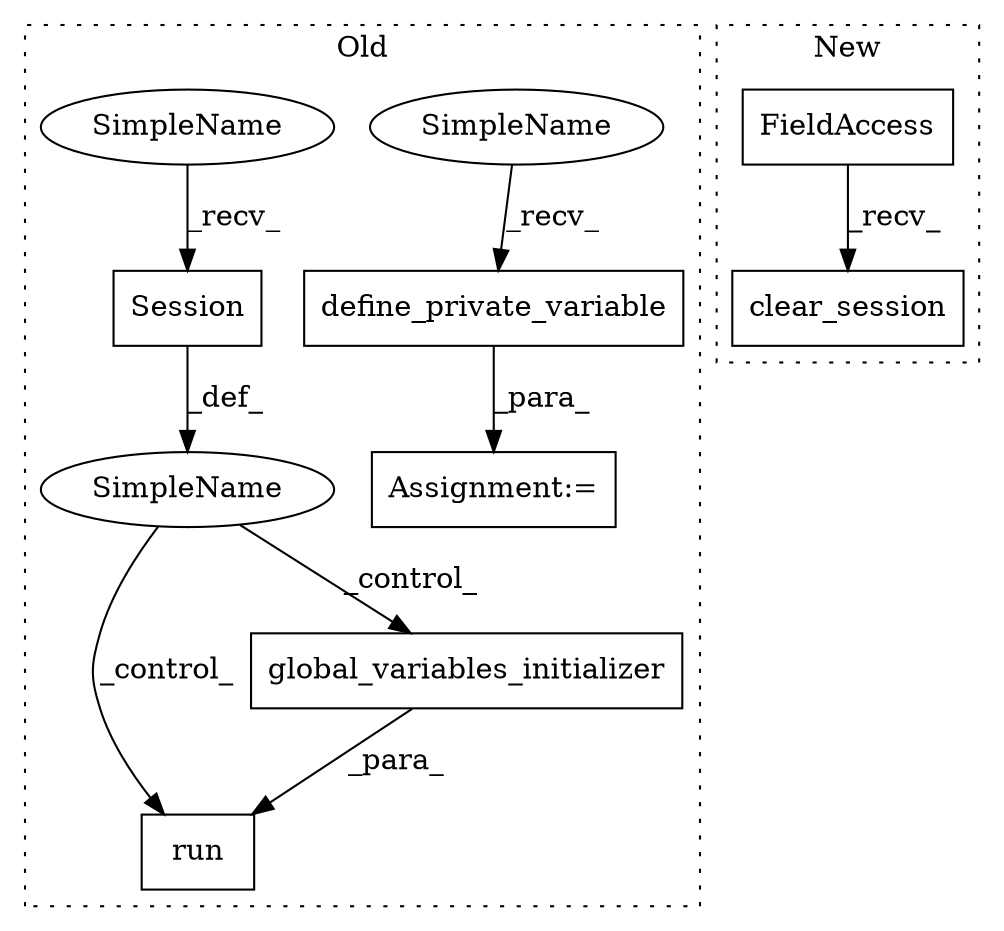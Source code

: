digraph G {
subgraph cluster0 {
1 [label="run" a="32" s="6215,6260" l="4,1" shape="box"];
4 [label="global_variables_initializer" a="32" s="6230" l="30" shape="box"];
5 [label="SimpleName" a="42" s="" l="" shape="ellipse"];
6 [label="Session" a="32" s="6175" l="9" shape="box"];
7 [label="define_private_variable" a="32" s="6105,6139" l="24,1" shape="box"];
8 [label="Assignment:=" a="7" s="6091" l="1" shape="box"];
9 [label="SimpleName" a="42" s="6092" l="12" shape="ellipse"];
10 [label="SimpleName" a="42" s="6162" l="12" shape="ellipse"];
label = "Old";
style="dotted";
}
subgraph cluster1 {
2 [label="clear_session" a="32" s="6741" l="15" shape="box"];
3 [label="FieldAccess" a="22" s="6714" l="26" shape="box"];
label = "New";
style="dotted";
}
3 -> 2 [label="_recv_"];
4 -> 1 [label="_para_"];
5 -> 1 [label="_control_"];
5 -> 4 [label="_control_"];
6 -> 5 [label="_def_"];
7 -> 8 [label="_para_"];
9 -> 7 [label="_recv_"];
10 -> 6 [label="_recv_"];
}
